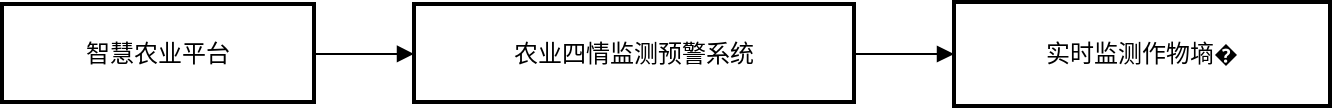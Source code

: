 <mxfile version="25.0.3">
  <diagram name="第 1 页" id="YxWzVbEZ3isi7H2SfYUR">
    <mxGraphModel>
      <root>
        <mxCell id="0" />
        <mxCell id="1" parent="0" />
        <mxCell id="2" value="智慧农业平台" style="whiteSpace=wrap;strokeWidth=2;" vertex="1" parent="1">
          <mxGeometry x="8" y="9" width="156" height="49" as="geometry" />
        </mxCell>
        <mxCell id="3" value="农业四情监测预警系统" style="whiteSpace=wrap;strokeWidth=2;" vertex="1" parent="1">
          <mxGeometry x="214" y="9" width="220" height="49" as="geometry" />
        </mxCell>
        <mxCell id="4" value="实时监测作物墒�" style="whiteSpace=wrap;strokeWidth=2;" vertex="1" parent="1">
          <mxGeometry x="484" y="8" width="188" height="52" as="geometry" />
        </mxCell>
        <mxCell id="5" value="" style="curved=1;startArrow=none;endArrow=block;exitX=1;exitY=0.51;entryX=0;entryY=0.51;" edge="1" parent="1" source="2" target="3">
          <mxGeometry relative="1" as="geometry">
            <Array as="points" />
          </mxGeometry>
        </mxCell>
        <mxCell id="6" value="" style="curved=1;startArrow=none;endArrow=block;exitX=1;exitY=0.51;entryX=0;entryY=0.5;" edge="1" parent="1" source="3" target="4">
          <mxGeometry relative="1" as="geometry">
            <Array as="points" />
          </mxGeometry>
        </mxCell>
      </root>
    </mxGraphModel>
  </diagram>
</mxfile>
